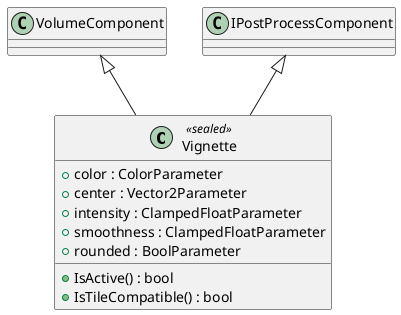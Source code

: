 @startuml
class Vignette <<sealed>> {
    + color : ColorParameter
    + center : Vector2Parameter
    + intensity : ClampedFloatParameter
    + smoothness : ClampedFloatParameter
    + rounded : BoolParameter
    + IsActive() : bool
    + IsTileCompatible() : bool
}
VolumeComponent <|-- Vignette
IPostProcessComponent <|-- Vignette
@enduml

